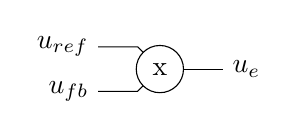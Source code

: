 

\begin{tikzpicture}
    \draw (0,0) circle (0.3) node{x};
    \draw (135:0.3) --++(135:0.1) --++(-0.5,0) node[anchor=east]{$u_{ref}$};
    \draw (225:0.3) --++(225:0.1) --++(-0.5,0) node[anchor=east]{$u_{fb}$};

    \draw (0.3,0) --++(0.5,0) node[anchor=west]{$u_e$};
\end{tikzpicture}
